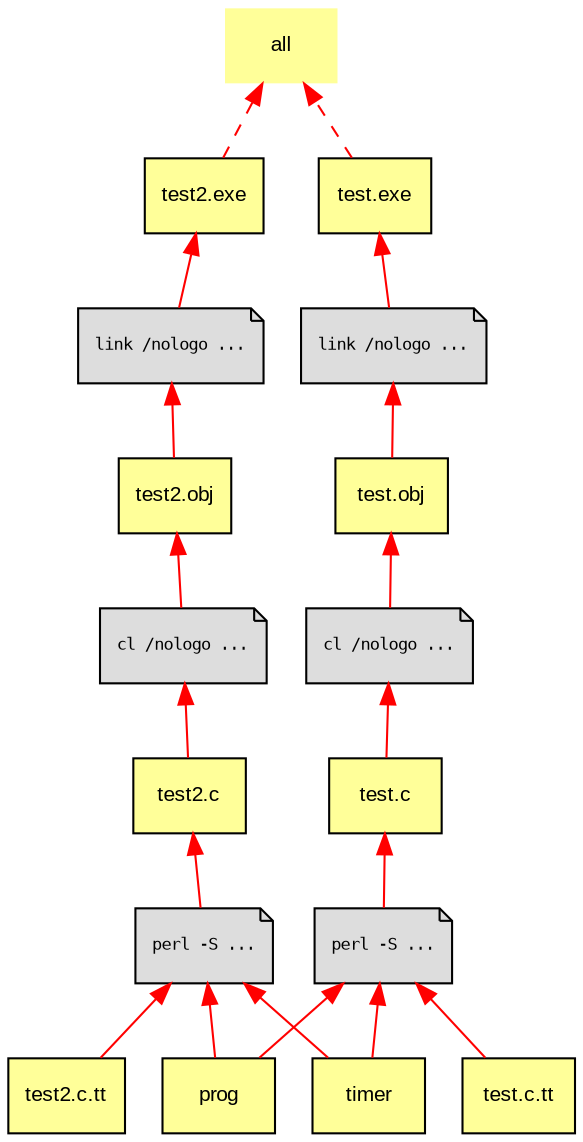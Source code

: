 digraph all {
	graph [rankdir=BT, ratio=auto];
	node [label="\N", fillcolor="#ffff99", fontname=Arial, fontsize=10, shape=box, style=filled];
	edge [color=red];
	all [label=all, shape=plaintext];
	node1 [label="test2.exe"];
	node2 [label="link /nologo ...\l", fillcolor="#dddddd", fontname=Monospace, fontsize=8, shape=note];
	node3 [label="test2.obj"];
	node4 [label="cl /nologo ...\l", fillcolor="#dddddd", fontname=Monospace, fontsize=8, shape=note];
	node5 [label="test2.c"];
	node6 [label="perl -S ...\l", fillcolor="#dddddd", fontname=Monospace, fontsize=8, shape=note];
	node7 [label="test2.c.tt"];
	prog [label=prog];
	timer [label=timer];
	node8 [label="test.exe"];
	node9 [label="link /nologo ...\l", fillcolor="#dddddd", fontname=Monospace, fontsize=8, shape=note];
	node10 [label="test.obj"];
	node11 [label="cl /nologo ...\l", fillcolor="#dddddd", fontname=Monospace, fontsize=8, shape=note];
	node12 [label="test.c"];
	node13 [label="perl -S ...\l", fillcolor="#dddddd", fontname=Monospace, fontsize=8, shape=note];
	node14 [label="test.c.tt"];
	node2 -> node1;
	node4 -> node3;
	node6 -> node5;
	node9 -> node8;
	node11 -> node10;
	node13 -> node12;
	prog -> node6;
	prog -> node13;
	node12 -> node11;
	node14 -> node13;
	node8 -> all [style=dashed];
	node10 -> node9;
	node5 -> node4;
	node7 -> node6;
	node1 -> all [style=dashed];
	node3 -> node2;
	timer -> node6;
	timer -> node13;
}
